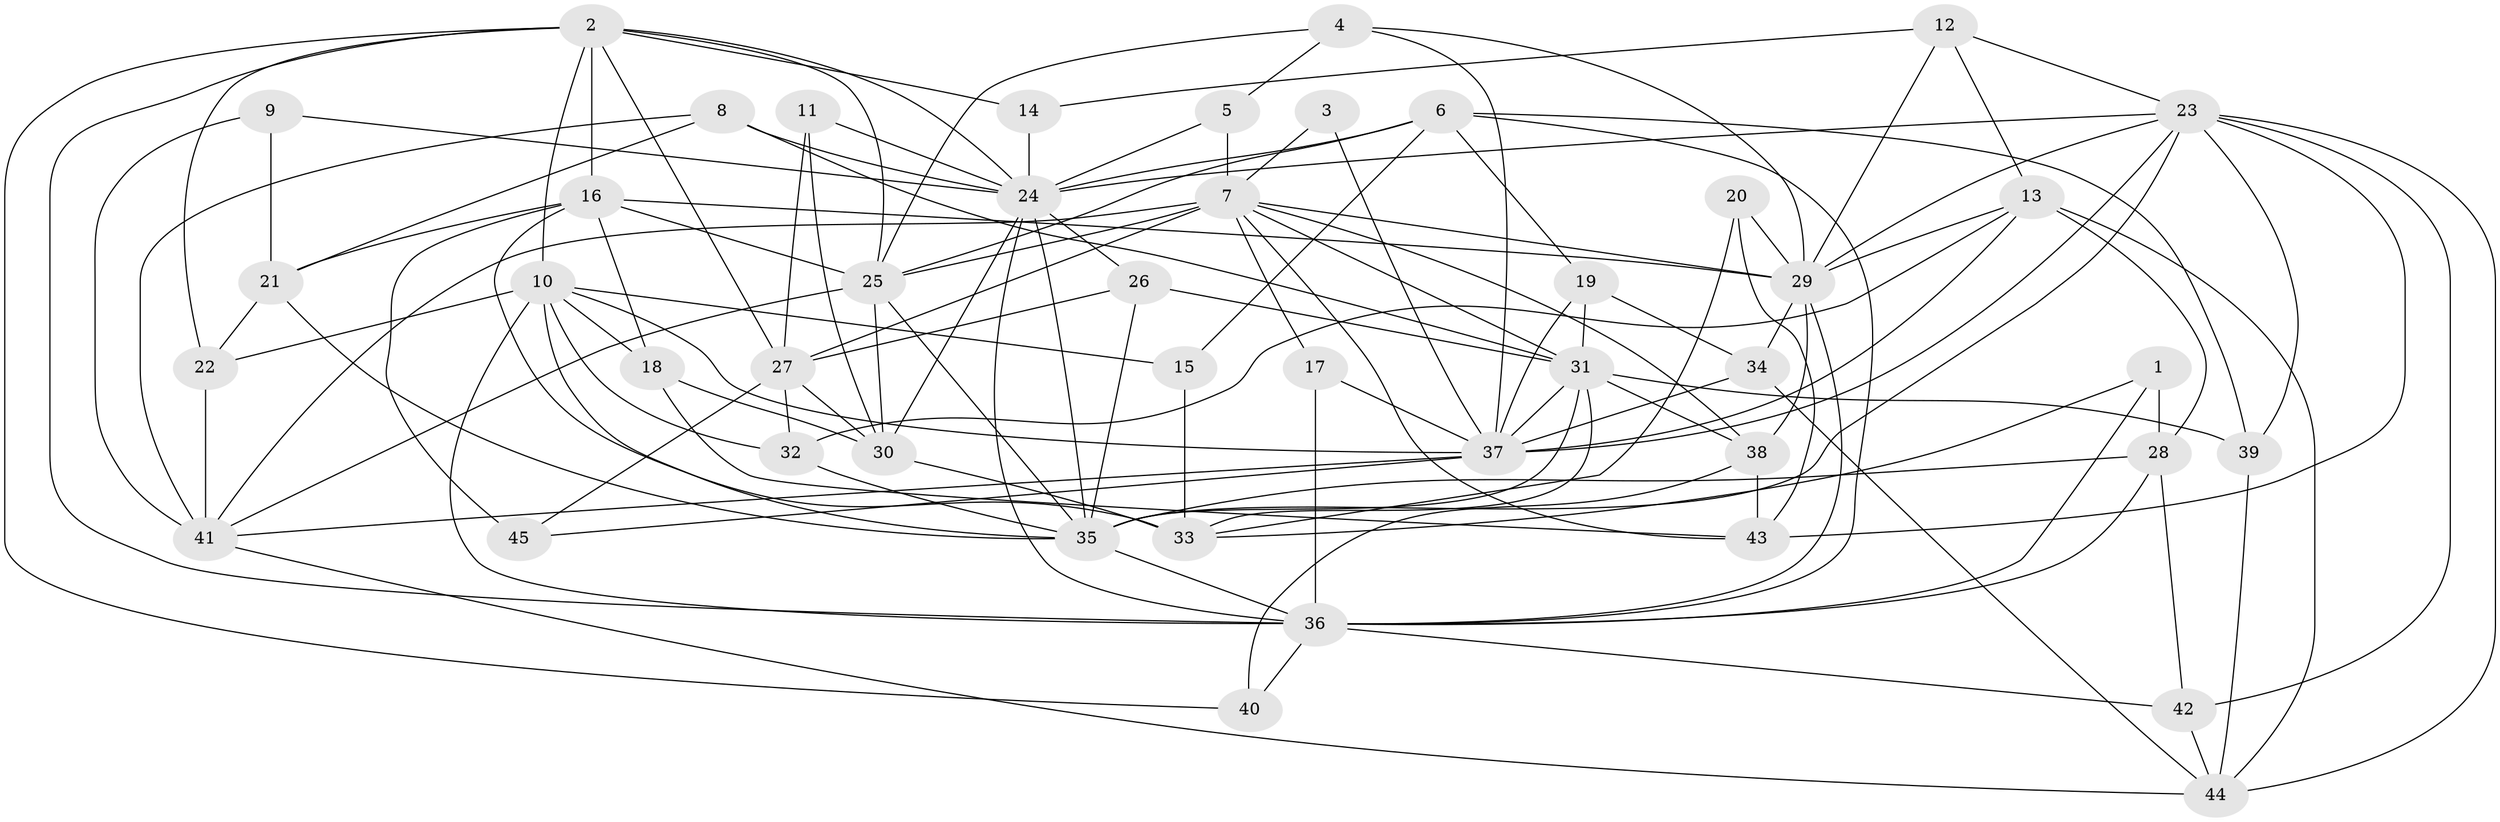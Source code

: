 // original degree distribution, {10: 0.011235955056179775, 5: 0.2247191011235955, 2: 0.14606741573033707, 8: 0.011235955056179775, 3: 0.33707865168539325, 4: 0.16853932584269662, 6: 0.033707865168539325, 7: 0.056179775280898875, 9: 0.011235955056179775}
// Generated by graph-tools (version 1.1) at 2025/26/03/09/25 03:26:20]
// undirected, 45 vertices, 127 edges
graph export_dot {
graph [start="1"]
  node [color=gray90,style=filled];
  1;
  2;
  3;
  4;
  5;
  6;
  7;
  8;
  9;
  10;
  11;
  12;
  13;
  14;
  15;
  16;
  17;
  18;
  19;
  20;
  21;
  22;
  23;
  24;
  25;
  26;
  27;
  28;
  29;
  30;
  31;
  32;
  33;
  34;
  35;
  36;
  37;
  38;
  39;
  40;
  41;
  42;
  43;
  44;
  45;
  1 -- 28 [weight=2.0];
  1 -- 33 [weight=1.0];
  1 -- 36 [weight=1.0];
  2 -- 10 [weight=1.0];
  2 -- 14 [weight=1.0];
  2 -- 16 [weight=1.0];
  2 -- 22 [weight=1.0];
  2 -- 24 [weight=1.0];
  2 -- 25 [weight=1.0];
  2 -- 27 [weight=1.0];
  2 -- 36 [weight=1.0];
  2 -- 40 [weight=1.0];
  3 -- 7 [weight=1.0];
  3 -- 37 [weight=1.0];
  4 -- 5 [weight=1.0];
  4 -- 25 [weight=1.0];
  4 -- 29 [weight=1.0];
  4 -- 37 [weight=1.0];
  5 -- 7 [weight=1.0];
  5 -- 24 [weight=1.0];
  6 -- 15 [weight=1.0];
  6 -- 19 [weight=1.0];
  6 -- 24 [weight=1.0];
  6 -- 25 [weight=1.0];
  6 -- 36 [weight=1.0];
  6 -- 39 [weight=1.0];
  7 -- 17 [weight=1.0];
  7 -- 25 [weight=1.0];
  7 -- 27 [weight=1.0];
  7 -- 29 [weight=1.0];
  7 -- 31 [weight=1.0];
  7 -- 38 [weight=1.0];
  7 -- 41 [weight=1.0];
  7 -- 43 [weight=1.0];
  8 -- 21 [weight=1.0];
  8 -- 24 [weight=1.0];
  8 -- 31 [weight=1.0];
  8 -- 41 [weight=1.0];
  9 -- 21 [weight=1.0];
  9 -- 24 [weight=1.0];
  9 -- 41 [weight=1.0];
  10 -- 15 [weight=1.0];
  10 -- 18 [weight=1.0];
  10 -- 22 [weight=1.0];
  10 -- 32 [weight=1.0];
  10 -- 35 [weight=1.0];
  10 -- 36 [weight=1.0];
  10 -- 37 [weight=1.0];
  11 -- 24 [weight=1.0];
  11 -- 27 [weight=1.0];
  11 -- 30 [weight=1.0];
  12 -- 13 [weight=1.0];
  12 -- 14 [weight=1.0];
  12 -- 23 [weight=1.0];
  12 -- 29 [weight=1.0];
  13 -- 28 [weight=1.0];
  13 -- 29 [weight=1.0];
  13 -- 32 [weight=1.0];
  13 -- 37 [weight=1.0];
  13 -- 44 [weight=1.0];
  14 -- 24 [weight=1.0];
  15 -- 33 [weight=1.0];
  16 -- 18 [weight=1.0];
  16 -- 21 [weight=1.0];
  16 -- 25 [weight=1.0];
  16 -- 29 [weight=1.0];
  16 -- 33 [weight=1.0];
  16 -- 45 [weight=1.0];
  17 -- 36 [weight=1.0];
  17 -- 37 [weight=1.0];
  18 -- 30 [weight=1.0];
  18 -- 43 [weight=1.0];
  19 -- 31 [weight=1.0];
  19 -- 34 [weight=1.0];
  19 -- 37 [weight=1.0];
  20 -- 29 [weight=1.0];
  20 -- 33 [weight=1.0];
  20 -- 43 [weight=1.0];
  21 -- 22 [weight=1.0];
  21 -- 35 [weight=1.0];
  22 -- 41 [weight=1.0];
  23 -- 24 [weight=1.0];
  23 -- 29 [weight=1.0];
  23 -- 35 [weight=1.0];
  23 -- 37 [weight=1.0];
  23 -- 39 [weight=1.0];
  23 -- 42 [weight=1.0];
  23 -- 43 [weight=1.0];
  23 -- 44 [weight=1.0];
  24 -- 26 [weight=1.0];
  24 -- 30 [weight=1.0];
  24 -- 35 [weight=1.0];
  24 -- 36 [weight=2.0];
  25 -- 30 [weight=1.0];
  25 -- 35 [weight=1.0];
  25 -- 41 [weight=1.0];
  26 -- 27 [weight=1.0];
  26 -- 31 [weight=1.0];
  26 -- 35 [weight=1.0];
  27 -- 30 [weight=1.0];
  27 -- 32 [weight=1.0];
  27 -- 45 [weight=1.0];
  28 -- 35 [weight=1.0];
  28 -- 36 [weight=1.0];
  28 -- 42 [weight=1.0];
  29 -- 34 [weight=1.0];
  29 -- 36 [weight=1.0];
  29 -- 38 [weight=1.0];
  30 -- 33 [weight=1.0];
  31 -- 33 [weight=1.0];
  31 -- 35 [weight=1.0];
  31 -- 37 [weight=1.0];
  31 -- 38 [weight=1.0];
  31 -- 39 [weight=1.0];
  32 -- 35 [weight=1.0];
  34 -- 37 [weight=4.0];
  34 -- 44 [weight=1.0];
  35 -- 36 [weight=1.0];
  36 -- 40 [weight=1.0];
  36 -- 42 [weight=1.0];
  37 -- 41 [weight=1.0];
  37 -- 45 [weight=1.0];
  38 -- 40 [weight=1.0];
  38 -- 43 [weight=1.0];
  39 -- 44 [weight=1.0];
  41 -- 44 [weight=1.0];
  42 -- 44 [weight=1.0];
}
